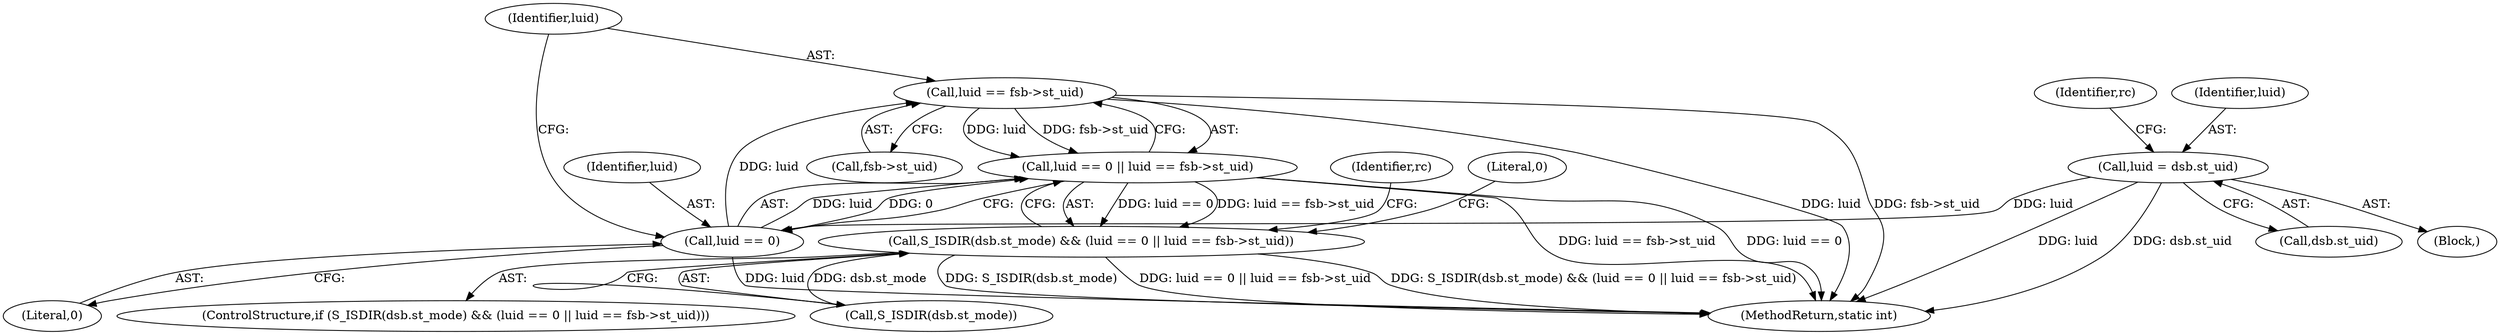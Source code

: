digraph "0_rpm_f2d3be2a8741234faaa96f5fd05fdfdc75779a79@pointer" {
"1000223" [label="(Call,luid == fsb->st_uid)"];
"1000220" [label="(Call,luid == 0)"];
"1000187" [label="(Call,luid = dsb.st_uid)"];
"1000219" [label="(Call,luid == 0 || luid == fsb->st_uid)"];
"1000214" [label="(Call,S_ISDIR(dsb.st_mode) && (luid == 0 || luid == fsb->st_uid))"];
"1000219" [label="(Call,luid == 0 || luid == fsb->st_uid)"];
"1000220" [label="(Call,luid == 0)"];
"1000229" [label="(Literal,0)"];
"1000222" [label="(Literal,0)"];
"1000189" [label="(Call,dsb.st_uid)"];
"1000334" [label="(MethodReturn,static int)"];
"1000188" [label="(Identifier,luid)"];
"1000319" [label="(Identifier,rc)"];
"1000193" [label="(Identifier,rc)"];
"1000221" [label="(Identifier,luid)"];
"1000225" [label="(Call,fsb->st_uid)"];
"1000214" [label="(Call,S_ISDIR(dsb.st_mode) && (luid == 0 || luid == fsb->st_uid))"];
"1000185" [label="(Block,)"];
"1000213" [label="(ControlStructure,if (S_ISDIR(dsb.st_mode) && (luid == 0 || luid == fsb->st_uid)))"];
"1000187" [label="(Call,luid = dsb.st_uid)"];
"1000224" [label="(Identifier,luid)"];
"1000223" [label="(Call,luid == fsb->st_uid)"];
"1000215" [label="(Call,S_ISDIR(dsb.st_mode))"];
"1000223" -> "1000219"  [label="AST: "];
"1000223" -> "1000225"  [label="CFG: "];
"1000224" -> "1000223"  [label="AST: "];
"1000225" -> "1000223"  [label="AST: "];
"1000219" -> "1000223"  [label="CFG: "];
"1000223" -> "1000334"  [label="DDG: fsb->st_uid"];
"1000223" -> "1000334"  [label="DDG: luid"];
"1000223" -> "1000219"  [label="DDG: luid"];
"1000223" -> "1000219"  [label="DDG: fsb->st_uid"];
"1000220" -> "1000223"  [label="DDG: luid"];
"1000220" -> "1000219"  [label="AST: "];
"1000220" -> "1000222"  [label="CFG: "];
"1000221" -> "1000220"  [label="AST: "];
"1000222" -> "1000220"  [label="AST: "];
"1000224" -> "1000220"  [label="CFG: "];
"1000219" -> "1000220"  [label="CFG: "];
"1000220" -> "1000334"  [label="DDG: luid"];
"1000220" -> "1000219"  [label="DDG: luid"];
"1000220" -> "1000219"  [label="DDG: 0"];
"1000187" -> "1000220"  [label="DDG: luid"];
"1000187" -> "1000185"  [label="AST: "];
"1000187" -> "1000189"  [label="CFG: "];
"1000188" -> "1000187"  [label="AST: "];
"1000189" -> "1000187"  [label="AST: "];
"1000193" -> "1000187"  [label="CFG: "];
"1000187" -> "1000334"  [label="DDG: luid"];
"1000187" -> "1000334"  [label="DDG: dsb.st_uid"];
"1000219" -> "1000214"  [label="AST: "];
"1000214" -> "1000219"  [label="CFG: "];
"1000219" -> "1000334"  [label="DDG: luid == fsb->st_uid"];
"1000219" -> "1000334"  [label="DDG: luid == 0"];
"1000219" -> "1000214"  [label="DDG: luid == 0"];
"1000219" -> "1000214"  [label="DDG: luid == fsb->st_uid"];
"1000214" -> "1000213"  [label="AST: "];
"1000214" -> "1000215"  [label="CFG: "];
"1000215" -> "1000214"  [label="AST: "];
"1000229" -> "1000214"  [label="CFG: "];
"1000319" -> "1000214"  [label="CFG: "];
"1000214" -> "1000334"  [label="DDG: luid == 0 || luid == fsb->st_uid"];
"1000214" -> "1000334"  [label="DDG: S_ISDIR(dsb.st_mode) && (luid == 0 || luid == fsb->st_uid)"];
"1000214" -> "1000334"  [label="DDG: S_ISDIR(dsb.st_mode)"];
"1000215" -> "1000214"  [label="DDG: dsb.st_mode"];
}
